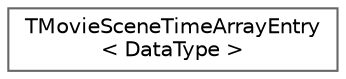 digraph "Graphical Class Hierarchy"
{
 // INTERACTIVE_SVG=YES
 // LATEX_PDF_SIZE
  bgcolor="transparent";
  edge [fontname=Helvetica,fontsize=10,labelfontname=Helvetica,labelfontsize=10];
  node [fontname=Helvetica,fontsize=10,shape=box,height=0.2,width=0.4];
  rankdir="LR";
  Node0 [id="Node000000",label="TMovieSceneTimeArrayEntry\l\< DataType \>",height=0.2,width=0.4,color="grey40", fillcolor="white", style="filled",URL="$da/d72/structTMovieSceneTimeArrayEntry.html",tooltip="Entry struct for the TMovieSceneTimeArray class."];
}
